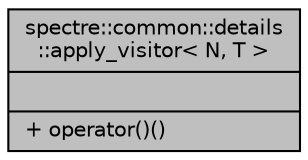 digraph "spectre::common::details::apply_visitor&lt; N, T &gt;"
{
 // INTERACTIVE_SVG=YES
  bgcolor="transparent";
  edge [fontname="Helvetica",fontsize="10",labelfontname="Helvetica",labelfontsize="10"];
  node [fontname="Helvetica",fontsize="10",shape=record];
  Node1 [label="{spectre::common::details\l::apply_visitor\< N, T \>\n||+ operator()()\l}",height=0.2,width=0.4,color="black", fillcolor="grey75", style="filled" fontcolor="black"];
}
